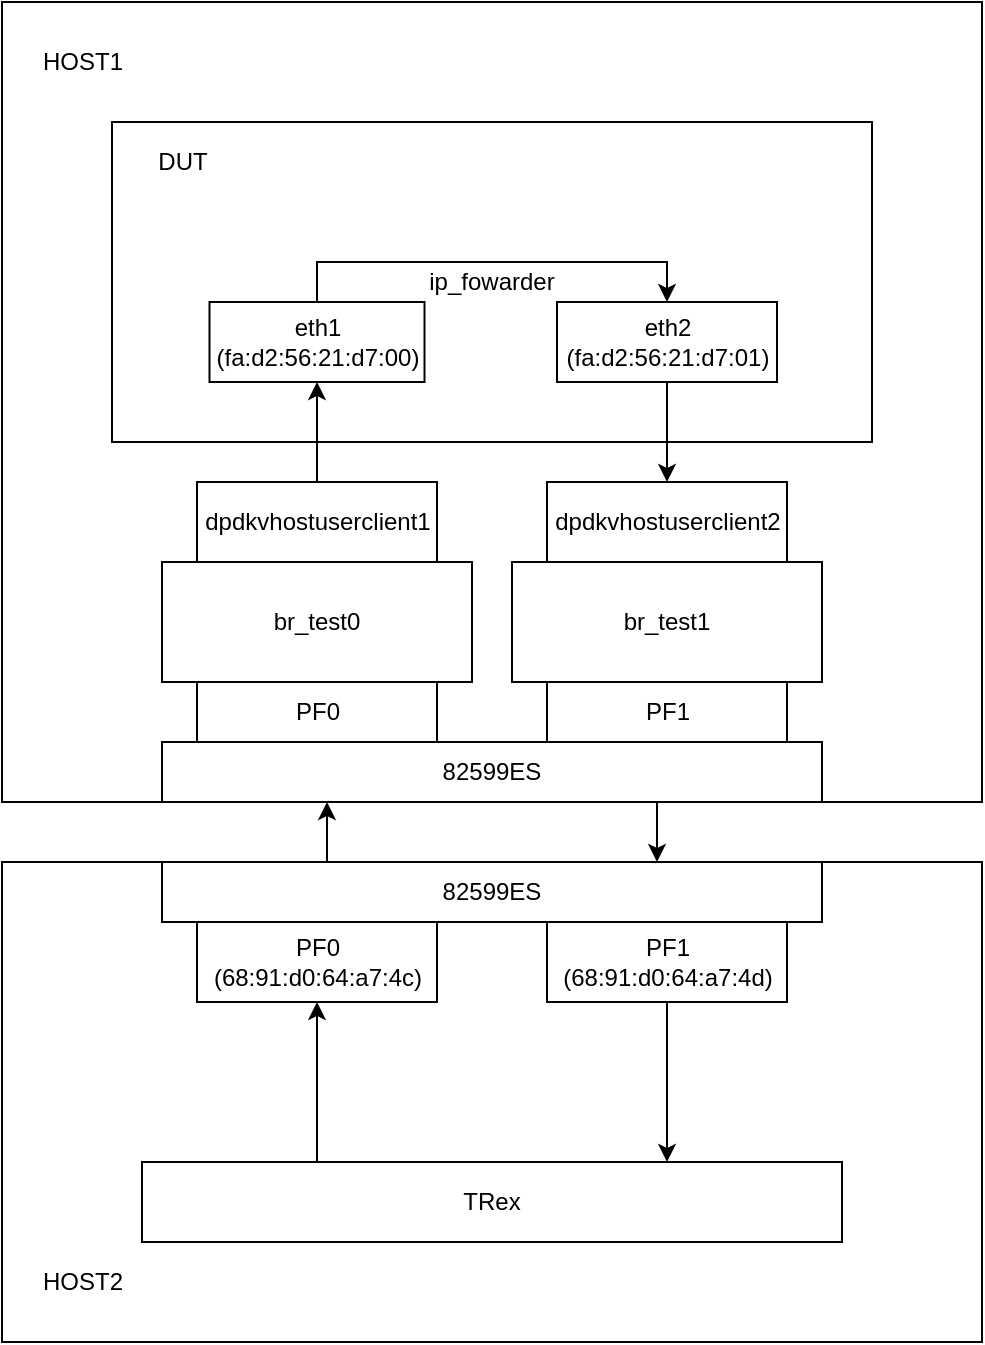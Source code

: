<mxfile>
    <diagram id="eJKGk-160da2J1BtMqIs" name="第 1 页">
        <mxGraphModel dx="939" dy="692" grid="1" gridSize="10" guides="1" tooltips="1" connect="1" arrows="1" fold="1" page="1" pageScale="1" pageWidth="827" pageHeight="1169" math="0" shadow="0">
            <root>
                <mxCell id="0"/>
                <mxCell id="1" parent="0"/>
                <mxCell id="56" value="" style="rounded=0;whiteSpace=wrap;html=1;" vertex="1" parent="1">
                    <mxGeometry x="160" y="250" width="490" height="400" as="geometry"/>
                </mxCell>
                <mxCell id="57" value="HOST1" style="text;html=1;align=center;verticalAlign=middle;resizable=0;points=[];autosize=1;strokeColor=none;" vertex="1" parent="1">
                    <mxGeometry x="170" y="270" width="60" height="20" as="geometry"/>
                </mxCell>
                <mxCell id="58" value="ip_fowarder" style="rounded=0;whiteSpace=wrap;html=1;" vertex="1" parent="1">
                    <mxGeometry x="215" y="310" width="380" height="160" as="geometry"/>
                </mxCell>
                <mxCell id="59" value="DUT" style="text;html=1;align=center;verticalAlign=middle;resizable=0;points=[];autosize=1;strokeColor=none;" vertex="1" parent="1">
                    <mxGeometry x="230" y="320" width="40" height="20" as="geometry"/>
                </mxCell>
                <mxCell id="110" style="edgeStyle=orthogonalEdgeStyle;rounded=0;orthogonalLoop=1;jettySize=auto;html=1;exitX=0.5;exitY=0;exitDx=0;exitDy=0;entryX=0.5;entryY=0;entryDx=0;entryDy=0;" edge="1" parent="1" source="60" target="62">
                    <mxGeometry relative="1" as="geometry"/>
                </mxCell>
                <mxCell id="60" value="eth1&lt;br&gt;(fa:d2:56:21:d7:00)" style="rounded=0;whiteSpace=wrap;html=1;" vertex="1" parent="1">
                    <mxGeometry x="263.75" y="400" width="107.5" height="40" as="geometry"/>
                </mxCell>
                <mxCell id="71" style="edgeStyle=orthogonalEdgeStyle;rounded=0;orthogonalLoop=1;jettySize=auto;html=1;exitX=0.5;exitY=1;exitDx=0;exitDy=0;" edge="1" parent="1" source="62" target="80">
                    <mxGeometry relative="1" as="geometry">
                        <mxPoint x="585" y="490" as="targetPoint"/>
                    </mxGeometry>
                </mxCell>
                <mxCell id="62" value="eth2&lt;br&gt;(fa:d2:56:21:d7:01)" style="rounded=0;whiteSpace=wrap;html=1;" vertex="1" parent="1">
                    <mxGeometry x="437.5" y="400" width="110" height="40" as="geometry"/>
                </mxCell>
                <mxCell id="64" value="br_test0" style="rounded=0;whiteSpace=wrap;html=1;" vertex="1" parent="1">
                    <mxGeometry x="240" y="530" width="155" height="60" as="geometry"/>
                </mxCell>
                <mxCell id="65" value="PF0" style="rounded=0;whiteSpace=wrap;html=1;" vertex="1" parent="1">
                    <mxGeometry x="257.5" y="590" width="120" height="30" as="geometry"/>
                </mxCell>
                <mxCell id="109" style="edgeStyle=orthogonalEdgeStyle;rounded=0;orthogonalLoop=1;jettySize=auto;html=1;exitX=0.5;exitY=0;exitDx=0;exitDy=0;entryX=0.5;entryY=1;entryDx=0;entryDy=0;" edge="1" parent="1" source="66" target="60">
                    <mxGeometry relative="1" as="geometry"/>
                </mxCell>
                <mxCell id="66" value="dpdkvhostuserclient1" style="rounded=0;whiteSpace=wrap;html=1;" vertex="1" parent="1">
                    <mxGeometry x="257.5" y="490" width="120" height="40" as="geometry"/>
                </mxCell>
                <mxCell id="78" value="br_test1" style="rounded=0;whiteSpace=wrap;html=1;" vertex="1" parent="1">
                    <mxGeometry x="415" y="530" width="155" height="60" as="geometry"/>
                </mxCell>
                <mxCell id="79" value="PF1" style="rounded=0;whiteSpace=wrap;html=1;" vertex="1" parent="1">
                    <mxGeometry x="432.5" y="590" width="120" height="30" as="geometry"/>
                </mxCell>
                <mxCell id="80" value="dpdkvhostuserclient2" style="rounded=0;whiteSpace=wrap;html=1;" vertex="1" parent="1">
                    <mxGeometry x="432.5" y="490" width="120" height="40" as="geometry"/>
                </mxCell>
                <mxCell id="107" style="edgeStyle=orthogonalEdgeStyle;rounded=0;orthogonalLoop=1;jettySize=auto;html=1;exitX=0.25;exitY=0;exitDx=0;exitDy=0;entryX=0.25;entryY=1;entryDx=0;entryDy=0;" edge="1" parent="1" source="81" target="102">
                    <mxGeometry relative="1" as="geometry"/>
                </mxCell>
                <mxCell id="81" value="82599ES" style="rounded=0;whiteSpace=wrap;html=1;direction=west;" vertex="1" parent="1">
                    <mxGeometry x="240" y="620" width="330" height="30" as="geometry"/>
                </mxCell>
                <mxCell id="99" value="" style="rounded=0;whiteSpace=wrap;html=1;" vertex="1" parent="1">
                    <mxGeometry x="160" y="680" width="490" height="240" as="geometry"/>
                </mxCell>
                <mxCell id="100" value="HOST2" style="text;html=1;align=center;verticalAlign=middle;resizable=0;points=[];autosize=1;strokeColor=none;" vertex="1" parent="1">
                    <mxGeometry x="170" y="880" width="60" height="20" as="geometry"/>
                </mxCell>
                <mxCell id="106" style="edgeStyle=orthogonalEdgeStyle;rounded=0;orthogonalLoop=1;jettySize=auto;html=1;exitX=0.75;exitY=1;exitDx=0;exitDy=0;entryX=0.75;entryY=0;entryDx=0;entryDy=0;" edge="1" parent="1" source="102" target="81">
                    <mxGeometry relative="1" as="geometry"/>
                </mxCell>
                <mxCell id="102" value="82599ES" style="rounded=0;whiteSpace=wrap;html=1;direction=west;" vertex="1" parent="1">
                    <mxGeometry x="240" y="680" width="330" height="30" as="geometry"/>
                </mxCell>
                <mxCell id="103" value="PF0&lt;br&gt;(68:91:d0:64:a7:4c)" style="rounded=0;whiteSpace=wrap;html=1;" vertex="1" parent="1">
                    <mxGeometry x="257.5" y="710" width="120" height="40" as="geometry"/>
                </mxCell>
                <mxCell id="114" style="edgeStyle=orthogonalEdgeStyle;rounded=0;orthogonalLoop=1;jettySize=auto;html=1;exitX=0.5;exitY=1;exitDx=0;exitDy=0;entryX=0.75;entryY=0;entryDx=0;entryDy=0;" edge="1" parent="1" source="104" target="105">
                    <mxGeometry relative="1" as="geometry"/>
                </mxCell>
                <mxCell id="104" value="PF1&lt;br&gt;(68:91:d0:64:a7:4d)" style="rounded=0;whiteSpace=wrap;html=1;" vertex="1" parent="1">
                    <mxGeometry x="432.5" y="710" width="120" height="40" as="geometry"/>
                </mxCell>
                <mxCell id="111" style="edgeStyle=orthogonalEdgeStyle;rounded=0;orthogonalLoop=1;jettySize=auto;html=1;exitX=0.25;exitY=0;exitDx=0;exitDy=0;entryX=0.5;entryY=1;entryDx=0;entryDy=0;" edge="1" parent="1" source="105" target="103">
                    <mxGeometry relative="1" as="geometry"/>
                </mxCell>
                <mxCell id="105" value="TRex" style="rounded=0;whiteSpace=wrap;html=1;" vertex="1" parent="1">
                    <mxGeometry x="230" y="830" width="350" height="40" as="geometry"/>
                </mxCell>
            </root>
        </mxGraphModel>
    </diagram>
</mxfile>